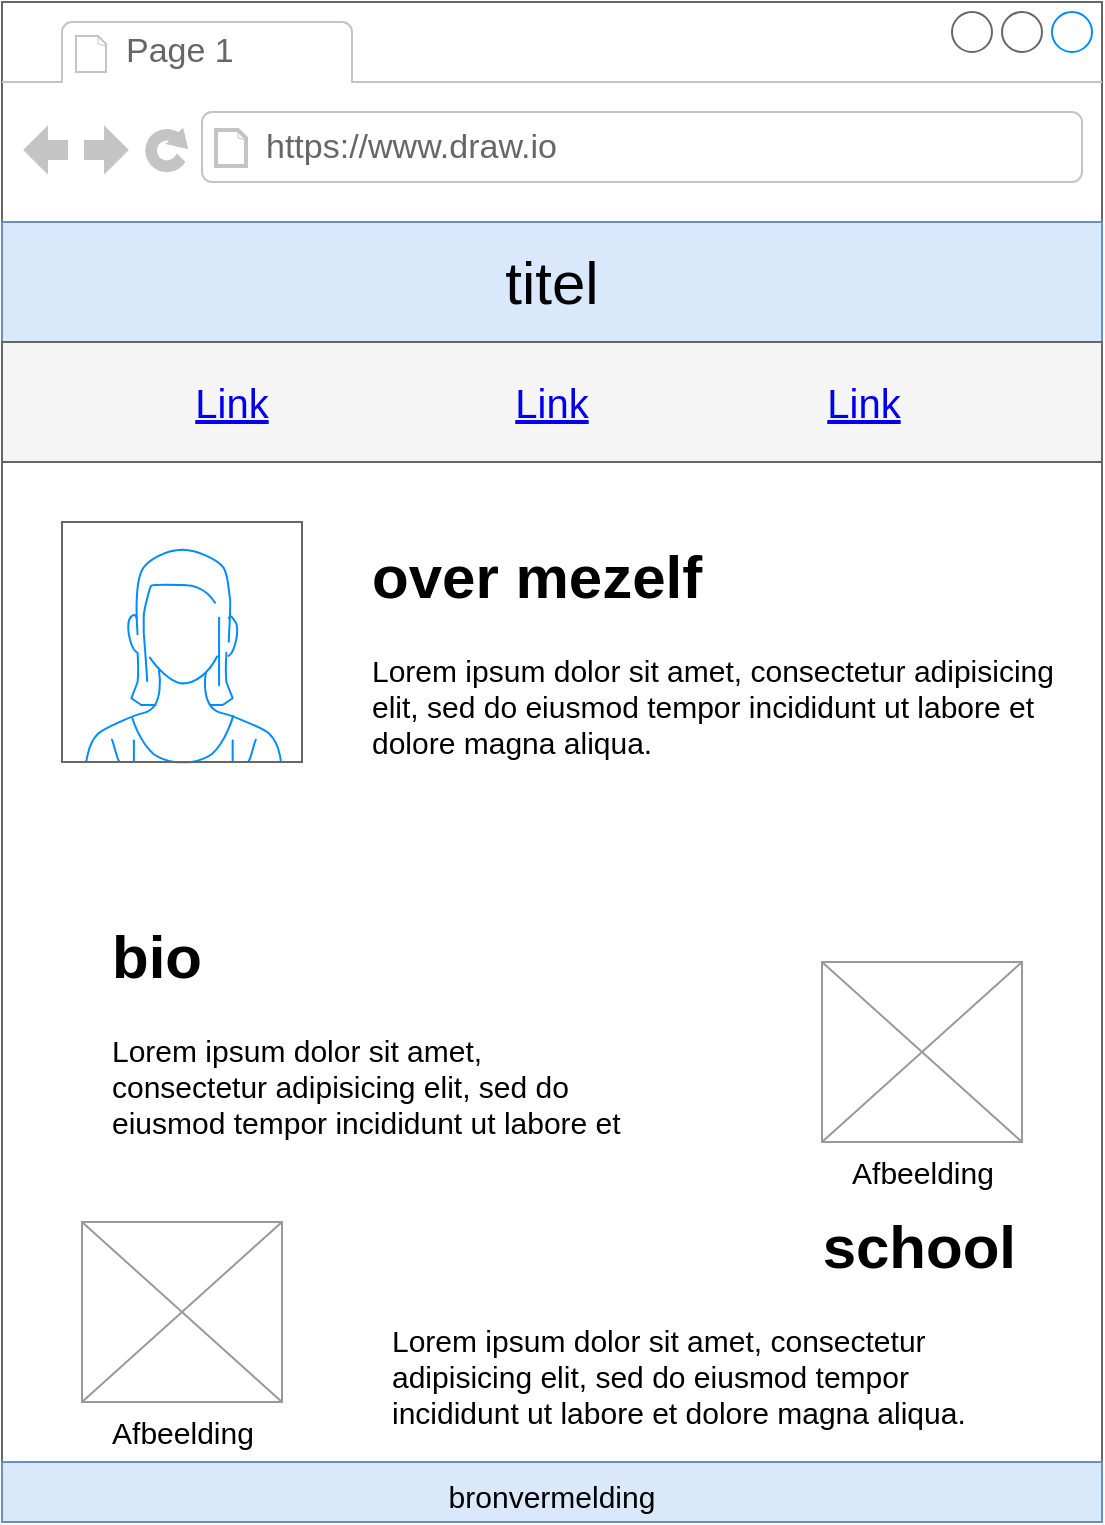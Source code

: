 <mxfile version="20.4.0" type="device" pages="3"><diagram id="F8VWnq8-lI38SmAASeR6" name="Pagina-1"><mxGraphModel dx="1038" dy="539" grid="1" gridSize="10" guides="1" tooltips="1" connect="1" arrows="1" fold="1" page="1" pageScale="1" pageWidth="827" pageHeight="1169" math="0" shadow="0"><root><mxCell id="0"/><mxCell id="1" parent="0"/><mxCell id="UcE5PxEtFztJYf3KEDId-16" value="" style="strokeWidth=1;shadow=0;dashed=0;align=center;html=1;shape=mxgraph.mockup.containers.browserWindow;rSize=0;strokeColor=#666666;strokeColor2=#008cff;strokeColor3=#c4c4c4;mainText=,;recursiveResize=0;" vertex="1" parent="1"><mxGeometry x="139" y="20" width="550" height="760" as="geometry"/></mxCell><mxCell id="UcE5PxEtFztJYf3KEDId-17" value="Page 1" style="strokeWidth=1;shadow=0;dashed=0;align=center;html=1;shape=mxgraph.mockup.containers.anchor;fontSize=17;fontColor=#666666;align=left;" vertex="1" parent="UcE5PxEtFztJYf3KEDId-16"><mxGeometry x="60" y="12" width="110" height="26" as="geometry"/></mxCell><mxCell id="UcE5PxEtFztJYf3KEDId-18" value="https://www.draw.io" style="strokeWidth=1;shadow=0;dashed=0;align=center;html=1;shape=mxgraph.mockup.containers.anchor;rSize=0;fontSize=17;fontColor=#666666;align=left;" vertex="1" parent="UcE5PxEtFztJYf3KEDId-16"><mxGeometry x="130" y="60" width="250" height="26" as="geometry"/></mxCell><mxCell id="UcE5PxEtFztJYf3KEDId-19" value="&lt;font style=&quot;font-size: 30px;&quot;&gt;titel&lt;/font&gt;" style="rounded=0;whiteSpace=wrap;html=1;fillColor=#dae8fc;strokeColor=#6c8ebf;" vertex="1" parent="UcE5PxEtFztJYf3KEDId-16"><mxGeometry y="110" width="550" height="60" as="geometry"/></mxCell><mxCell id="UcE5PxEtFztJYf3KEDId-20" value="" style="rounded=0;whiteSpace=wrap;html=1;fontSize=30;fillColor=#f5f5f5;fontColor=#333333;strokeColor=#666666;" vertex="1" parent="UcE5PxEtFztJYf3KEDId-16"><mxGeometry y="170" width="550" height="60" as="geometry"/></mxCell><UserObject label="Link" link="https://www.draw.io" id="UcE5PxEtFztJYf3KEDId-21"><mxCell style="text;html=1;strokeColor=none;fillColor=none;whiteSpace=wrap;align=center;verticalAlign=middle;fontColor=#0000EE;fontStyle=4;fontSize=20;" vertex="1" parent="UcE5PxEtFztJYf3KEDId-16"><mxGeometry x="85" y="180" width="60" height="40" as="geometry"/></mxCell></UserObject><UserObject label="Link" link="https://www.draw.io" id="UcE5PxEtFztJYf3KEDId-22"><mxCell style="text;html=1;strokeColor=none;fillColor=none;whiteSpace=wrap;align=center;verticalAlign=middle;fontColor=#0000EE;fontStyle=4;fontSize=20;" vertex="1" parent="UcE5PxEtFztJYf3KEDId-16"><mxGeometry x="401" y="180" width="60" height="40" as="geometry"/></mxCell></UserObject><mxCell id="UcE5PxEtFztJYf3KEDId-24" value="&lt;font style=&quot;font-size: 15px;&quot;&gt;bronvermelding&lt;/font&gt;" style="rounded=0;whiteSpace=wrap;html=1;fontSize=20;fillColor=#dae8fc;strokeColor=#6c8ebf;" vertex="1" parent="UcE5PxEtFztJYf3KEDId-16"><mxGeometry y="730" width="550" height="30" as="geometry"/></mxCell><mxCell id="UcE5PxEtFztJYf3KEDId-25" value="" style="verticalLabelPosition=bottom;shadow=0;dashed=0;align=center;html=1;verticalAlign=top;strokeWidth=1;shape=mxgraph.mockup.containers.userFemale;strokeColor=#666666;strokeColor2=#008cff;fontSize=15;" vertex="1" parent="UcE5PxEtFztJYf3KEDId-16"><mxGeometry x="30" y="260" width="120" height="120" as="geometry"/></mxCell><mxCell id="UcE5PxEtFztJYf3KEDId-26" value="&lt;h1&gt;over mezelf&lt;/h1&gt;&lt;p&gt;Lorem ipsum dolor sit amet, consectetur adipisicing elit, sed do eiusmod tempor incididunt ut labore et dolore magna aliqua.&lt;/p&gt;" style="text;html=1;strokeColor=none;fillColor=none;spacing=5;spacingTop=-20;whiteSpace=wrap;overflow=hidden;rounded=0;fontSize=15;" vertex="1" parent="UcE5PxEtFztJYf3KEDId-16"><mxGeometry x="180" y="260" width="350" height="120" as="geometry"/></mxCell><mxCell id="UcE5PxEtFztJYf3KEDId-27" value="Afbeelding" style="verticalLabelPosition=bottom;shadow=0;dashed=0;align=center;html=1;verticalAlign=top;strokeWidth=1;shape=mxgraph.mockup.graphics.simpleIcon;strokeColor=#999999;fontSize=15;" vertex="1" parent="UcE5PxEtFztJYf3KEDId-16"><mxGeometry x="410" y="480" width="100" height="90" as="geometry"/></mxCell><mxCell id="UcE5PxEtFztJYf3KEDId-28" value="&lt;h1&gt;bio&lt;/h1&gt;&lt;p&gt;Lorem ipsum dolor sit amet, consectetur adipisicing elit, sed do eiusmod tempor incididunt ut labore et dolore magna aliqua.&lt;/p&gt;" style="text;html=1;strokeColor=none;fillColor=none;spacing=5;spacingTop=-20;whiteSpace=wrap;overflow=hidden;rounded=0;fontSize=15;" vertex="1" parent="UcE5PxEtFztJYf3KEDId-16"><mxGeometry x="50" y="450" width="265" height="120" as="geometry"/></mxCell><mxCell id="UcE5PxEtFztJYf3KEDId-29" value="Afbeelding" style="verticalLabelPosition=bottom;shadow=0;dashed=0;align=center;html=1;verticalAlign=top;strokeWidth=1;shape=mxgraph.mockup.graphics.simpleIcon;strokeColor=#999999;fontSize=15;" vertex="1" parent="UcE5PxEtFztJYf3KEDId-16"><mxGeometry x="40" y="610" width="100" height="90" as="geometry"/></mxCell><mxCell id="UcE5PxEtFztJYf3KEDId-30" value="&lt;h1 style=&quot;text-align: right;&quot;&gt;school&lt;/h1&gt;&lt;p&gt;Lorem ipsum dolor sit amet, consectetur adipisicing elit, sed do eiusmod tempor incididunt ut labore et dolore magna aliqua.&lt;/p&gt;" style="text;html=1;strokeColor=none;fillColor=none;spacing=5;spacingTop=-20;whiteSpace=wrap;overflow=hidden;rounded=0;fontSize=15;" vertex="1" parent="UcE5PxEtFztJYf3KEDId-16"><mxGeometry x="190" y="595" width="320" height="120" as="geometry"/></mxCell><UserObject label="Link" link="https://www.draw.io" id="Yk7DL6XqaDb-m2oXrhMZ-1"><mxCell style="text;html=1;strokeColor=none;fillColor=none;whiteSpace=wrap;align=center;verticalAlign=middle;fontColor=#0000EE;fontStyle=4;fontSize=20;" vertex="1" parent="UcE5PxEtFztJYf3KEDId-16"><mxGeometry x="245" y="180" width="60" height="40" as="geometry"/></mxCell></UserObject></root></mxGraphModel></diagram><diagram id="ANKinzVveoSWD1DheTrL" name="Pagina-2"><mxGraphModel dx="1038" dy="1708" grid="1" gridSize="10" guides="1" tooltips="1" connect="1" arrows="1" fold="1" page="1" pageScale="1" pageWidth="827" pageHeight="1169" math="0" shadow="0"><root><mxCell id="0"/><mxCell id="1" parent="0"/><mxCell id="BVQnYh4-thDdNrYLi4NH-1" value="" style="strokeWidth=1;shadow=0;dashed=0;align=center;html=1;shape=mxgraph.mockup.containers.browserWindow;rSize=0;strokeColor=#666666;strokeColor2=#008cff;strokeColor3=#c4c4c4;mainText=,;recursiveResize=0;" vertex="1" parent="1"><mxGeometry x="160" y="-1160" width="550" height="760" as="geometry"/></mxCell><mxCell id="BVQnYh4-thDdNrYLi4NH-2" value="Page 1" style="strokeWidth=1;shadow=0;dashed=0;align=center;html=1;shape=mxgraph.mockup.containers.anchor;fontSize=17;fontColor=#666666;align=left;" vertex="1" parent="BVQnYh4-thDdNrYLi4NH-1"><mxGeometry x="60" y="12" width="110" height="26" as="geometry"/></mxCell><mxCell id="BVQnYh4-thDdNrYLi4NH-3" value="https://www.draw.io" style="strokeWidth=1;shadow=0;dashed=0;align=center;html=1;shape=mxgraph.mockup.containers.anchor;rSize=0;fontSize=17;fontColor=#666666;align=left;" vertex="1" parent="BVQnYh4-thDdNrYLi4NH-1"><mxGeometry x="130" y="60" width="250" height="26" as="geometry"/></mxCell><mxCell id="BVQnYh4-thDdNrYLi4NH-4" value="&lt;font style=&quot;font-size: 30px;&quot;&gt;titel&lt;/font&gt;" style="rounded=0;whiteSpace=wrap;html=1;fillColor=#dae8fc;strokeColor=#6c8ebf;" vertex="1" parent="BVQnYh4-thDdNrYLi4NH-1"><mxGeometry y="110" width="550" height="60" as="geometry"/></mxCell><mxCell id="BVQnYh4-thDdNrYLi4NH-5" value="" style="rounded=0;whiteSpace=wrap;html=1;fontSize=30;fillColor=#f5f5f5;fontColor=#333333;strokeColor=#666666;" vertex="1" parent="BVQnYh4-thDdNrYLi4NH-1"><mxGeometry y="170" width="550" height="60" as="geometry"/></mxCell><UserObject label="Link" link="https://www.draw.io" id="BVQnYh4-thDdNrYLi4NH-6"><mxCell style="text;html=1;strokeColor=none;fillColor=none;whiteSpace=wrap;align=center;verticalAlign=middle;fontColor=#0000EE;fontStyle=4;fontSize=20;" vertex="1" parent="BVQnYh4-thDdNrYLi4NH-1"><mxGeometry x="90" y="180" width="60" height="40" as="geometry"/></mxCell></UserObject><UserObject label="Link" link="https://www.draw.io" id="BVQnYh4-thDdNrYLi4NH-8"><mxCell style="text;html=1;strokeColor=none;fillColor=none;whiteSpace=wrap;align=center;verticalAlign=middle;fontColor=#0000EE;fontStyle=4;fontSize=20;" vertex="1" parent="BVQnYh4-thDdNrYLi4NH-1"><mxGeometry x="380" y="180" width="60" height="40" as="geometry"/></mxCell></UserObject><mxCell id="BVQnYh4-thDdNrYLi4NH-9" value="&lt;font style=&quot;font-size: 15px;&quot;&gt;bronvermelding&lt;/font&gt;" style="rounded=0;whiteSpace=wrap;html=1;fontSize=20;fillColor=#dae8fc;strokeColor=#6c8ebf;" vertex="1" parent="BVQnYh4-thDdNrYLi4NH-1"><mxGeometry y="730" width="550" height="30" as="geometry"/></mxCell><mxCell id="BVQnYh4-thDdNrYLi4NH-16" value="&lt;h1&gt;Adres&lt;/h1&gt;&lt;p&gt;Lorem ipsum dolor sit amet, consectetur adipisicing elit, sed do eiusmod tempor incididunt ut labore et dolore magna aliqua.&lt;/p&gt;" style="text;html=1;strokeColor=none;fillColor=none;spacing=5;spacingTop=-20;whiteSpace=wrap;overflow=hidden;rounded=0;fontSize=15;" vertex="1" parent="BVQnYh4-thDdNrYLi4NH-1"><mxGeometry x="20" y="249" width="200" height="141" as="geometry"/></mxCell><mxCell id="BVQnYh4-thDdNrYLi4NH-17" value="Afbeelding" style="verticalLabelPosition=bottom;shadow=0;dashed=0;align=center;html=1;verticalAlign=top;strokeWidth=1;shape=mxgraph.mockup.graphics.simpleIcon;strokeColor=#999999;fontSize=15;" vertex="1" parent="BVQnYh4-thDdNrYLi4NH-1"><mxGeometry x="280" y="250" width="220" height="150" as="geometry"/></mxCell><mxCell id="BVQnYh4-thDdNrYLi4NH-18" value="Line 1" style="strokeWidth=1;shadow=0;dashed=0;align=center;html=1;shape=mxgraph.mockup.text.textBox;fontColor=#666666;align=left;fontSize=17;spacingLeft=4;spacingTop=-3;strokeColor=#666666;mainText=" vertex="1" parent="BVQnYh4-thDdNrYLi4NH-1"><mxGeometry x="40" y="539" width="150" height="30" as="geometry"/></mxCell><mxCell id="BVQnYh4-thDdNrYLi4NH-19" value="&lt;font style=&quot;font-size: 20px;&quot;&gt;Text&lt;/font&gt;" style="text;html=1;strokeColor=none;fillColor=none;align=center;verticalAlign=middle;whiteSpace=wrap;rounded=0;fontSize=15;" vertex="1" parent="BVQnYh4-thDdNrYLi4NH-1"><mxGeometry x="25" y="509" width="60" height="30" as="geometry"/></mxCell><mxCell id="BVQnYh4-thDdNrYLi4NH-20" value="&lt;font style=&quot;font-size: 20px;&quot;&gt;Text&lt;/font&gt;" style="text;html=1;strokeColor=none;fillColor=none;align=center;verticalAlign=middle;whiteSpace=wrap;rounded=0;fontSize=15;" vertex="1" parent="BVQnYh4-thDdNrYLi4NH-1"><mxGeometry x="25" y="570" width="60" height="30" as="geometry"/></mxCell><mxCell id="BVQnYh4-thDdNrYLi4NH-21" value="Line 1" style="strokeWidth=1;shadow=0;dashed=0;align=center;html=1;shape=mxgraph.mockup.text.textBox;fontColor=#666666;align=left;fontSize=17;spacingLeft=4;spacingTop=-3;strokeColor=#666666;mainText=" vertex="1" parent="BVQnYh4-thDdNrYLi4NH-1"><mxGeometry x="40" y="600" width="150" height="30" as="geometry"/></mxCell><mxCell id="BVQnYh4-thDdNrYLi4NH-22" value="&lt;font style=&quot;font-size: 20px;&quot;&gt;Text&lt;/font&gt;" style="text;html=1;strokeColor=none;fillColor=none;align=center;verticalAlign=middle;whiteSpace=wrap;rounded=0;fontSize=15;" vertex="1" parent="BVQnYh4-thDdNrYLi4NH-1"><mxGeometry x="25" y="630" width="60" height="30" as="geometry"/></mxCell><mxCell id="BVQnYh4-thDdNrYLi4NH-23" value="Line 1" style="strokeWidth=1;shadow=0;dashed=0;align=center;html=1;shape=mxgraph.mockup.text.textBox;fontColor=#666666;align=left;fontSize=17;spacingLeft=4;spacingTop=-3;strokeColor=#666666;mainText=" vertex="1" parent="BVQnYh4-thDdNrYLi4NH-1"><mxGeometry x="40" y="660" width="150" height="30" as="geometry"/></mxCell><mxCell id="BVQnYh4-thDdNrYLi4NH-24" value="extra commentaar" style="rounded=0;whiteSpace=wrap;html=1;fontSize=20;" vertex="1" parent="BVQnYh4-thDdNrYLi4NH-1"><mxGeometry x="250" y="539" width="265" height="100" as="geometry"/></mxCell><mxCell id="BVQnYh4-thDdNrYLi4NH-25" value="submit" style="labelPosition=center;verticalLabelPosition=middle;align=center;html=1;shape=mxgraph.basic.shaded_button;dx=10;fillColor=#E6E6E6;strokeColor=none;fontSize=20;" vertex="1" parent="BVQnYh4-thDdNrYLi4NH-1"><mxGeometry x="380" y="680" width="140" height="40" as="geometry"/></mxCell><mxCell id="ZI9KAsnJuLlbs5cqle1D-1" value="" style="line;strokeWidth=2;html=1;fontSize=20;" vertex="1" parent="BVQnYh4-thDdNrYLi4NH-1"><mxGeometry y="459" width="550" height="10" as="geometry"/></mxCell><UserObject label="Link" link="https://www.draw.io" id="BQ_poK9rXLcJIxXajl8A-1"><mxCell style="text;html=1;strokeColor=none;fillColor=none;whiteSpace=wrap;align=center;verticalAlign=middle;fontColor=#0000EE;fontStyle=4;fontSize=20;" vertex="1" parent="BVQnYh4-thDdNrYLi4NH-1"><mxGeometry x="245" y="180" width="60" height="40" as="geometry"/></mxCell></UserObject></root></mxGraphModel></diagram><diagram id="JD4p7cI8uNcNXYk29XC_" name="Pagina-3"><mxGraphModel dx="1038" dy="539" grid="1" gridSize="10" guides="1" tooltips="1" connect="1" arrows="1" fold="1" page="1" pageScale="1" pageWidth="827" pageHeight="1169" math="0" shadow="0"><root><mxCell id="0"/><mxCell id="1" parent="0"/><mxCell id="EWSb92Suu32S4tKH2amR-1" value="" style="strokeWidth=1;shadow=0;dashed=0;align=center;html=1;shape=mxgraph.mockup.containers.browserWindow;rSize=0;strokeColor=#666666;strokeColor2=#008cff;strokeColor3=#c4c4c4;mainText=,;recursiveResize=0;" vertex="1" parent="1"><mxGeometry x="100" y="40" width="550" height="760" as="geometry"/></mxCell><mxCell id="EWSb92Suu32S4tKH2amR-2" value="Page 1" style="strokeWidth=1;shadow=0;dashed=0;align=center;html=1;shape=mxgraph.mockup.containers.anchor;fontSize=17;fontColor=#666666;align=left;" vertex="1" parent="EWSb92Suu32S4tKH2amR-1"><mxGeometry x="60" y="12" width="110" height="26" as="geometry"/></mxCell><mxCell id="EWSb92Suu32S4tKH2amR-3" value="https://www.draw.io" style="strokeWidth=1;shadow=0;dashed=0;align=center;html=1;shape=mxgraph.mockup.containers.anchor;rSize=0;fontSize=17;fontColor=#666666;align=left;" vertex="1" parent="EWSb92Suu32S4tKH2amR-1"><mxGeometry x="130" y="60" width="250" height="26" as="geometry"/></mxCell><mxCell id="EWSb92Suu32S4tKH2amR-4" value="&lt;font style=&quot;font-size: 30px;&quot;&gt;titel&lt;/font&gt;" style="rounded=0;whiteSpace=wrap;html=1;fillColor=#dae8fc;strokeColor=#6c8ebf;" vertex="1" parent="EWSb92Suu32S4tKH2amR-1"><mxGeometry y="110" width="550" height="60" as="geometry"/></mxCell><mxCell id="EWSb92Suu32S4tKH2amR-5" value="" style="rounded=0;whiteSpace=wrap;html=1;fontSize=30;fillColor=#f5f5f5;fontColor=#333333;strokeColor=#666666;" vertex="1" parent="EWSb92Suu32S4tKH2amR-1"><mxGeometry y="170" width="550" height="60" as="geometry"/></mxCell><UserObject label="Link" link="https://www.draw.io" id="EWSb92Suu32S4tKH2amR-6"><mxCell style="text;html=1;strokeColor=none;fillColor=none;whiteSpace=wrap;align=center;verticalAlign=middle;fontColor=#0000EE;fontStyle=4;fontSize=20;" vertex="1" parent="EWSb92Suu32S4tKH2amR-1"><mxGeometry x="90" y="180" width="60" height="40" as="geometry"/></mxCell></UserObject><UserObject label="Link" link="https://www.draw.io" id="EWSb92Suu32S4tKH2amR-7"><mxCell style="text;html=1;strokeColor=none;fillColor=none;whiteSpace=wrap;align=center;verticalAlign=middle;fontColor=#0000EE;fontStyle=4;fontSize=20;" vertex="1" parent="EWSb92Suu32S4tKH2amR-1"><mxGeometry x="380" y="180" width="60" height="40" as="geometry"/></mxCell></UserObject><mxCell id="EWSb92Suu32S4tKH2amR-8" value="&lt;font style=&quot;font-size: 15px;&quot;&gt;bronvermelding&lt;/font&gt;" style="rounded=0;whiteSpace=wrap;html=1;fontSize=20;fillColor=#dae8fc;strokeColor=#6c8ebf;" vertex="1" parent="EWSb92Suu32S4tKH2amR-1"><mxGeometry y="730" width="550" height="30" as="geometry"/></mxCell><UserObject label="Link" link="https://www.draw.io" id="EWSb92Suu32S4tKH2amR-20"><mxCell style="text;html=1;strokeColor=none;fillColor=none;whiteSpace=wrap;align=center;verticalAlign=middle;fontColor=#0000EE;fontStyle=4;fontSize=20;" vertex="1" parent="EWSb92Suu32S4tKH2amR-1"><mxGeometry x="245" y="180" width="60" height="40" as="geometry"/></mxCell></UserObject><mxCell id="EWSb92Suu32S4tKH2amR-21" value="Blog" style="rounded=0;whiteSpace=wrap;html=1;fontSize=20;fillColor=#dae8fc;strokeColor=#6c8ebf;" vertex="1" parent="EWSb92Suu32S4tKH2amR-1"><mxGeometry y="230" width="550" height="60" as="geometry"/></mxCell><mxCell id="EWSb92Suu32S4tKH2amR-22" value="&lt;h1&gt;Mijn dag&lt;/h1&gt;&lt;p&gt;Lorem ipsum dolor sit amet, consectetur adipisicing elit, sed do eiusmod tempor incididunt ut labore et dolore magna aliqua.&lt;/p&gt;" style="text;html=1;strokeColor=none;fillColor=none;spacing=5;spacingTop=-20;whiteSpace=wrap;overflow=hidden;rounded=0;fontSize=20;" vertex="1" parent="EWSb92Suu32S4tKH2amR-1"><mxGeometry x="15" y="300" width="260" height="370" as="geometry"/></mxCell><mxCell id="0bxXSytitELtt6CcE981-1" value="Afbeelding" style="verticalLabelPosition=bottom;shadow=0;dashed=0;align=center;html=1;verticalAlign=top;strokeWidth=1;shape=mxgraph.mockup.graphics.simpleIcon;strokeColor=#999999;fontSize=20;" vertex="1" parent="EWSb92Suu32S4tKH2amR-1"><mxGeometry x="370" y="500" width="169" height="205" as="geometry"/></mxCell></root></mxGraphModel></diagram></mxfile>